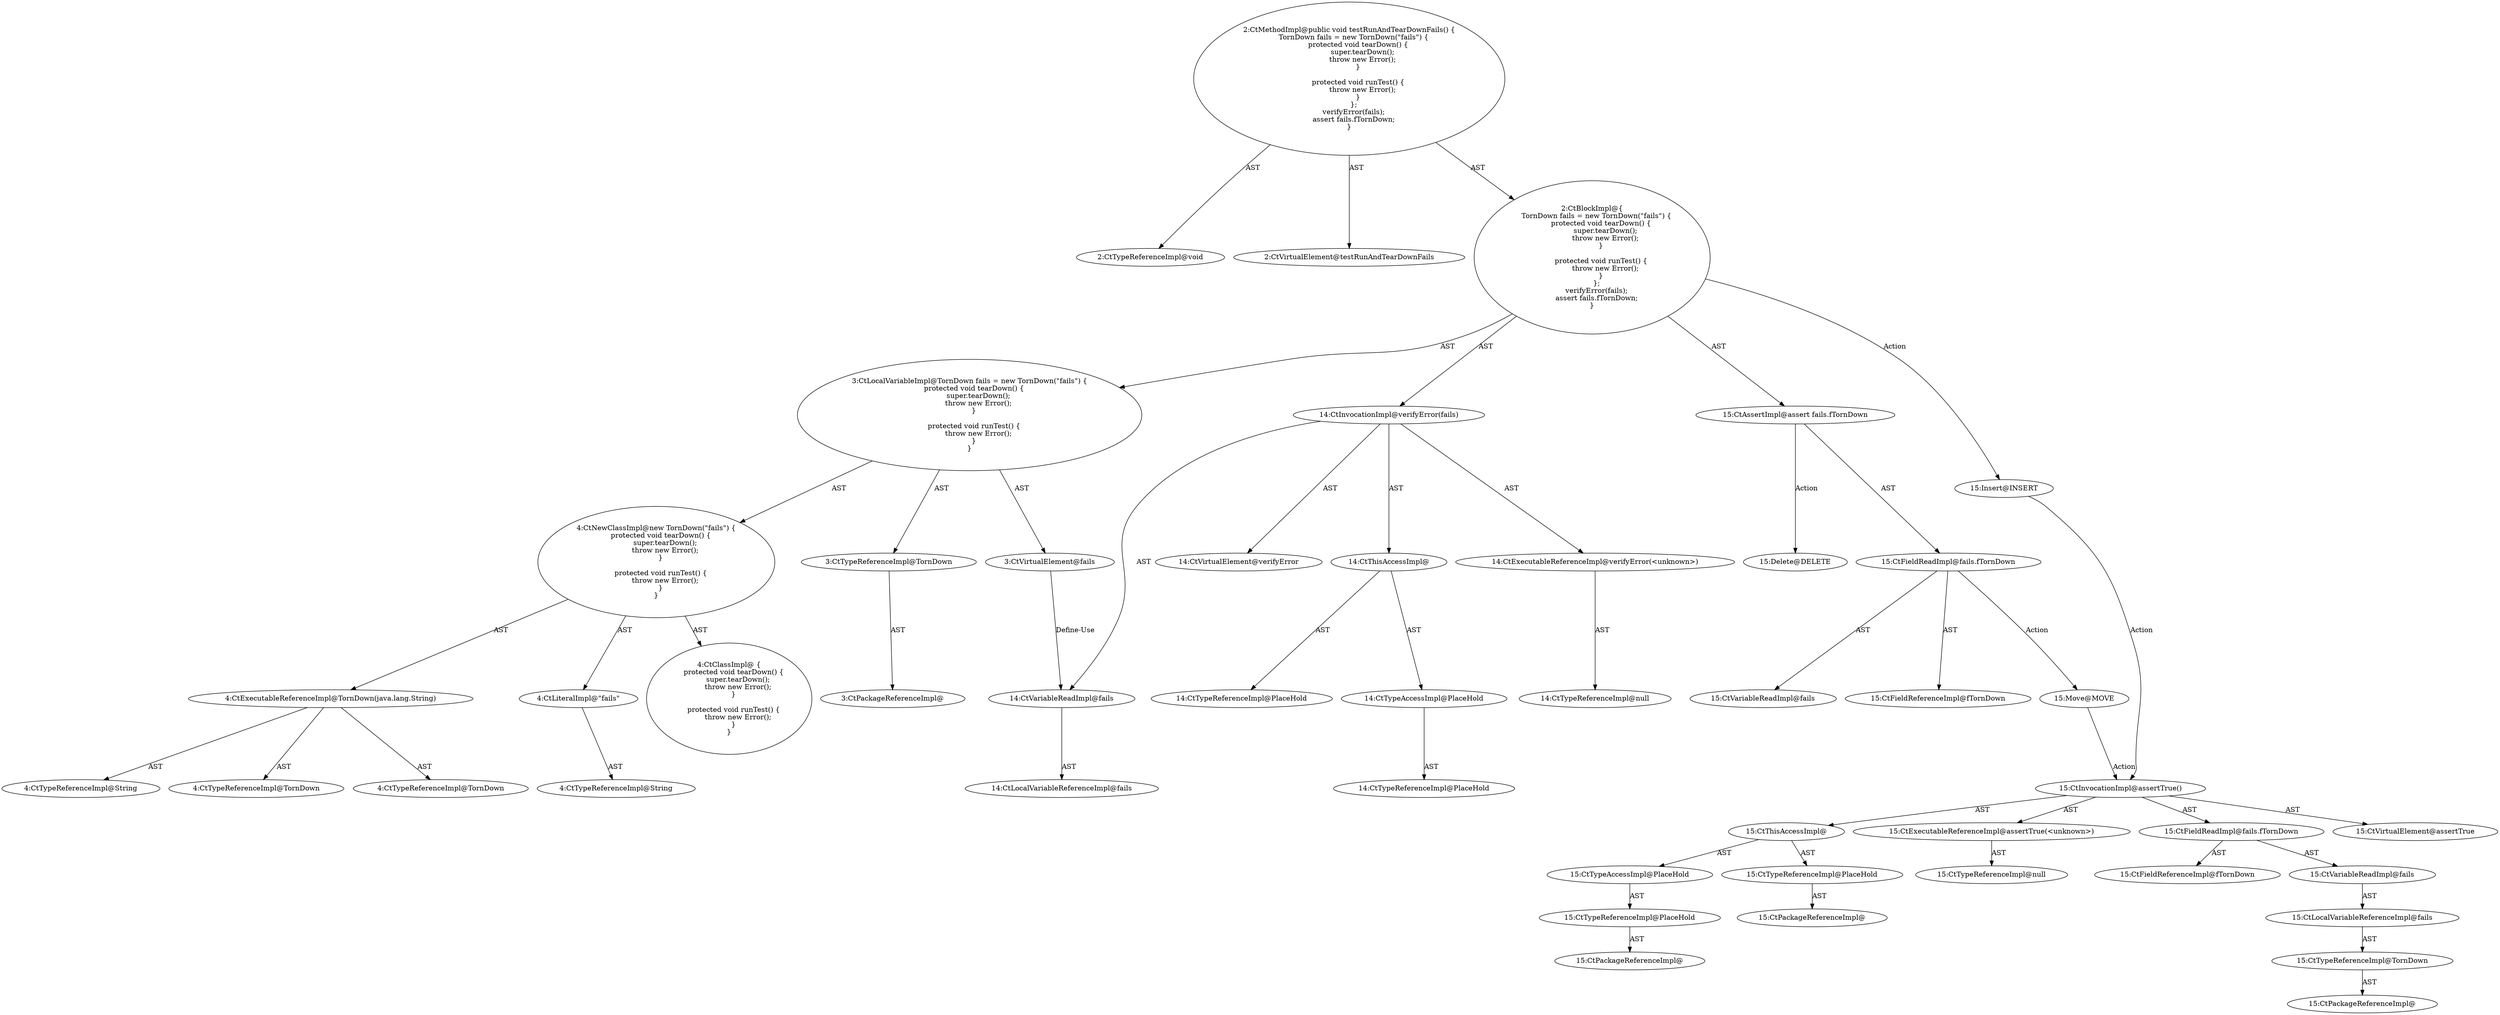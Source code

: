 digraph "testRunAndTearDownFails#?" {
0 [label="2:CtTypeReferenceImpl@void" shape=ellipse]
1 [label="2:CtVirtualElement@testRunAndTearDownFails" shape=ellipse]
2 [label="3:CtTypeReferenceImpl@TornDown" shape=ellipse]
3 [label="3:CtPackageReferenceImpl@" shape=ellipse]
4 [label="4:CtExecutableReferenceImpl@TornDown(java.lang.String)" shape=ellipse]
5 [label="4:CtTypeReferenceImpl@TornDown" shape=ellipse]
6 [label="4:CtTypeReferenceImpl@TornDown" shape=ellipse]
7 [label="4:CtTypeReferenceImpl@String" shape=ellipse]
8 [label="4:CtLiteralImpl@\"fails\"" shape=ellipse]
9 [label="4:CtTypeReferenceImpl@String" shape=ellipse]
10 [label="4:CtNewClassImpl@new TornDown(\"fails\") \{
    protected void tearDown() \{
        super.tearDown();
        throw new Error();
    \}

    protected void runTest() \{
        throw new Error();
    \}
\}" shape=ellipse]
11 [label="4:CtClassImpl@ \{
    protected void tearDown() \{
        super.tearDown();
        throw new Error();
    \}

    protected void runTest() \{
        throw new Error();
    \}
\}" shape=ellipse]
12 [label="3:CtVirtualElement@fails" shape=ellipse]
13 [label="3:CtLocalVariableImpl@TornDown fails = new TornDown(\"fails\") \{
    protected void tearDown() \{
        super.tearDown();
        throw new Error();
    \}

    protected void runTest() \{
        throw new Error();
    \}
\}" shape=ellipse]
14 [label="14:CtExecutableReferenceImpl@verifyError(<unknown>)" shape=ellipse]
15 [label="14:CtTypeReferenceImpl@null" shape=ellipse]
16 [label="14:CtVirtualElement@verifyError" shape=ellipse]
17 [label="14:CtTypeAccessImpl@PlaceHold" shape=ellipse]
18 [label="14:CtTypeReferenceImpl@PlaceHold" shape=ellipse]
19 [label="14:CtThisAccessImpl@" shape=ellipse]
20 [label="14:CtTypeReferenceImpl@PlaceHold" shape=ellipse]
21 [label="14:CtVariableReadImpl@fails" shape=ellipse]
22 [label="14:CtLocalVariableReferenceImpl@fails" shape=ellipse]
23 [label="14:CtInvocationImpl@verifyError(fails)" shape=ellipse]
24 [label="15:CtFieldReferenceImpl@fTornDown" shape=ellipse]
25 [label="15:CtFieldReadImpl@fails.fTornDown" shape=ellipse]
26 [label="15:CtVariableReadImpl@fails" shape=ellipse]
27 [label="15:CtAssertImpl@assert fails.fTornDown" shape=ellipse]
28 [label="2:CtBlockImpl@\{
    TornDown fails = new TornDown(\"fails\") \{
        protected void tearDown() \{
            super.tearDown();
            throw new Error();
        \}

        protected void runTest() \{
            throw new Error();
        \}
    \};
    verifyError(fails);
    assert fails.fTornDown;
\}" shape=ellipse]
29 [label="2:CtMethodImpl@public void testRunAndTearDownFails() \{
    TornDown fails = new TornDown(\"fails\") \{
        protected void tearDown() \{
            super.tearDown();
            throw new Error();
        \}

        protected void runTest() \{
            throw new Error();
        \}
    \};
    verifyError(fails);
    assert fails.fTornDown;
\}" shape=ellipse]
30 [label="15:Delete@DELETE" shape=ellipse]
31 [label="15:Insert@INSERT" shape=ellipse]
32 [label="15:CtPackageReferenceImpl@" shape=ellipse]
33 [label="15:CtTypeReferenceImpl@PlaceHold" shape=ellipse]
34 [label="15:CtPackageReferenceImpl@" shape=ellipse]
35 [label="15:CtTypeReferenceImpl@PlaceHold" shape=ellipse]
36 [label="15:CtTypeAccessImpl@PlaceHold" shape=ellipse]
37 [label="15:CtThisAccessImpl@" shape=ellipse]
38 [label="15:CtTypeReferenceImpl@null" shape=ellipse]
39 [label="15:CtExecutableReferenceImpl@assertTrue(<unknown>)" shape=ellipse]
40 [label="15:CtPackageReferenceImpl@" shape=ellipse]
41 [label="15:CtTypeReferenceImpl@TornDown" shape=ellipse]
42 [label="15:CtLocalVariableReferenceImpl@fails" shape=ellipse]
43 [label="15:CtVariableReadImpl@fails" shape=ellipse]
44 [label="15:CtFieldReferenceImpl@fTornDown" shape=ellipse]
45 [label="15:CtFieldReadImpl@fails.fTornDown" shape=ellipse]
46 [label="15:CtInvocationImpl@assertTrue()" shape=ellipse]
47 [label="15:CtVirtualElement@assertTrue" shape=ellipse]
48 [label="15:Move@MOVE" shape=ellipse]
2 -> 3 [label="AST"];
4 -> 5 [label="AST"];
4 -> 6 [label="AST"];
4 -> 7 [label="AST"];
8 -> 9 [label="AST"];
10 -> 4 [label="AST"];
10 -> 8 [label="AST"];
10 -> 11 [label="AST"];
12 -> 21 [label="Define-Use"];
13 -> 12 [label="AST"];
13 -> 2 [label="AST"];
13 -> 10 [label="AST"];
14 -> 15 [label="AST"];
17 -> 18 [label="AST"];
19 -> 20 [label="AST"];
19 -> 17 [label="AST"];
21 -> 22 [label="AST"];
23 -> 16 [label="AST"];
23 -> 19 [label="AST"];
23 -> 14 [label="AST"];
23 -> 21 [label="AST"];
25 -> 26 [label="AST"];
25 -> 24 [label="AST"];
25 -> 48 [label="Action"];
27 -> 25 [label="AST"];
27 -> 30 [label="Action"];
28 -> 13 [label="AST"];
28 -> 23 [label="AST"];
28 -> 27 [label="AST"];
28 -> 31 [label="Action"];
29 -> 1 [label="AST"];
29 -> 0 [label="AST"];
29 -> 28 [label="AST"];
31 -> 46 [label="Action"];
33 -> 32 [label="AST"];
35 -> 34 [label="AST"];
36 -> 35 [label="AST"];
37 -> 33 [label="AST"];
37 -> 36 [label="AST"];
39 -> 38 [label="AST"];
41 -> 40 [label="AST"];
42 -> 41 [label="AST"];
43 -> 42 [label="AST"];
45 -> 43 [label="AST"];
45 -> 44 [label="AST"];
46 -> 47 [label="AST"];
46 -> 37 [label="AST"];
46 -> 39 [label="AST"];
46 -> 45 [label="AST"];
48 -> 46 [label="Action"];
}